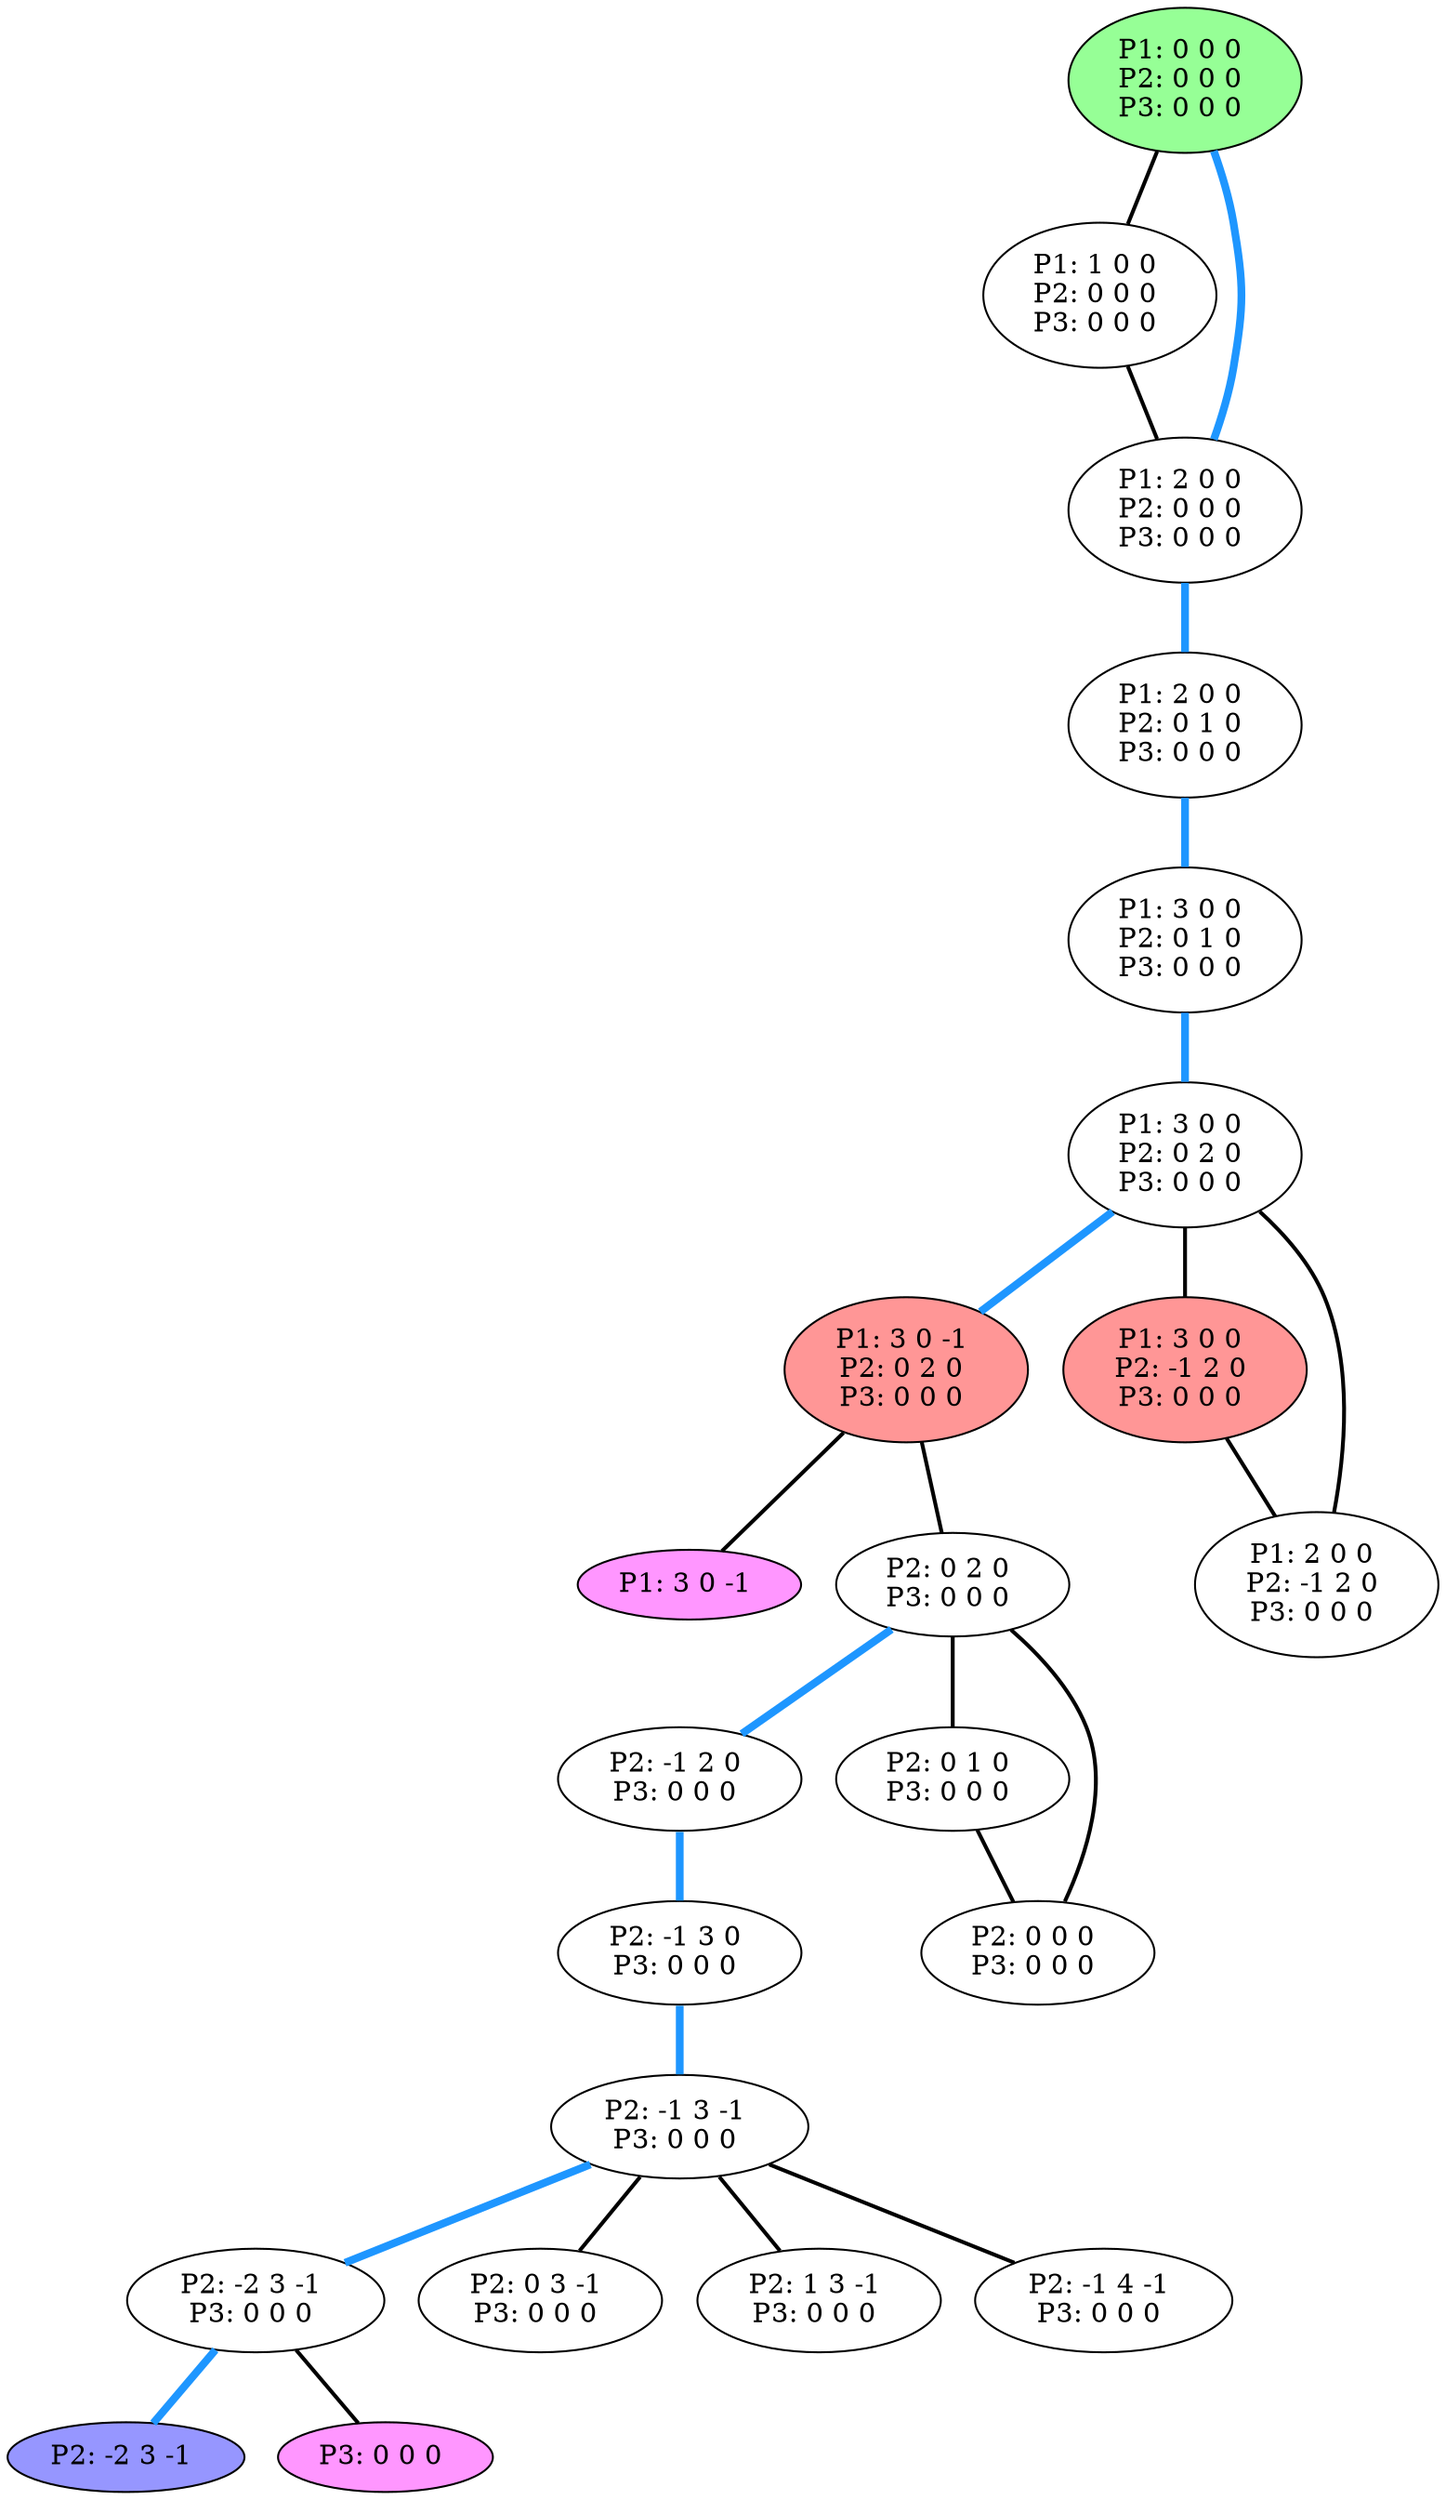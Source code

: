 graph G {
color = "black"
0 [label = "P1: 0 0 0 
P2: 0 0 0 
P3: 0 0 0 
",  style="filled", fillcolor = "#96FF96"];
1 [label = "P1: 1 0 0 
P2: 0 0 0 
P3: 0 0 0 
"];
2 [label = "P1: 2 0 0 
P2: 0 0 0 
P3: 0 0 0 
"];
3 [label = "P1: 2 0 0 
P2: 0 1 0 
P3: 0 0 0 
"];
4 [label = "P1: 3 0 0 
P2: 0 1 0 
P3: 0 0 0 
"];
5 [label = "P1: 3 0 0 
P2: 0 2 0 
P3: 0 0 0 
"];
6 [label = "P1: 3 0 -1 
P2: 0 2 0 
P3: 0 0 0 
",  style="filled", fillcolor = "#FF9696"];
7 [label = "P1: 3 0 0 
P2: -1 2 0 
P3: 0 0 0 
",  style="filled", fillcolor = "#FF9696"];
8 [label = "P1: 2 0 0 
P2: -1 2 0 
P3: 0 0 0 
"];
9 [label = "P1: 3 0 -1 
",  style="filled", fillcolor = "#FF96FF"];
10 [label = "P2: 0 2 0 
P3: 0 0 0 
"];
11 [label = "P2: -1 2 0 
P3: 0 0 0 
"];
12 [label = "P2: 0 1 0 
P3: 0 0 0 
"];
13 [label = "P2: 0 0 0 
P3: 0 0 0 
"];
14 [label = "P2: -1 3 0 
P3: 0 0 0 
"];
15 [label = "P2: -1 3 -1 
P3: 0 0 0 
"];
16 [label = "P2: -2 3 -1 
P3: 0 0 0 
"];
17 [label = "P2: 0 3 -1 
P3: 0 0 0 
"];
18 [label = "P2: 1 3 -1 
P3: 0 0 0 
"];
19 [label = "P2: -1 4 -1 
P3: 0 0 0 
"];
20 [label = "P2: -2 3 -1 
", style="filled", fillcolor = "#9696FF"];
21 [label = "P3: 0 0 0 
",  style="filled", fillcolor = "#FF96FF"];
edge [style=bold];
0 -- 1 [color=black];
0 -- 2 [color="#1E96FF", penwidth=4.0];

1 -- 2 [color=black];

2 -- 3 [color="#1E96FF", penwidth=4.0];

3 -- 4 [color="#1E96FF", penwidth=4.0];

4 -- 5 [color="#1E96FF", penwidth=4.0];

5 -- 6 [color="#1E96FF", penwidth=4.0];
5 -- 7 [color=black];
5 -- 8 [color=black];

6 -- 10 [color=black];
6 -- 9 [color=black];

7 -- 8 [color=black];


10 -- 11 [color="#1E96FF", penwidth=4.0];
10 -- 12 [color=black];
10 -- 13 [color=black];

11 -- 14 [color="#1E96FF", penwidth=4.0];

12 -- 13 [color=black];


14 -- 15 [color="#1E96FF", penwidth=4.0];

15 -- 16 [color="#1E96FF", penwidth=4.0];
15 -- 17 [color=black];
15 -- 18 [color=black];
15 -- 19 [color=black];

16 -- 21 [color=black];
16 -- 20 [color="#1E96FF", penwidth=4.0];




}
